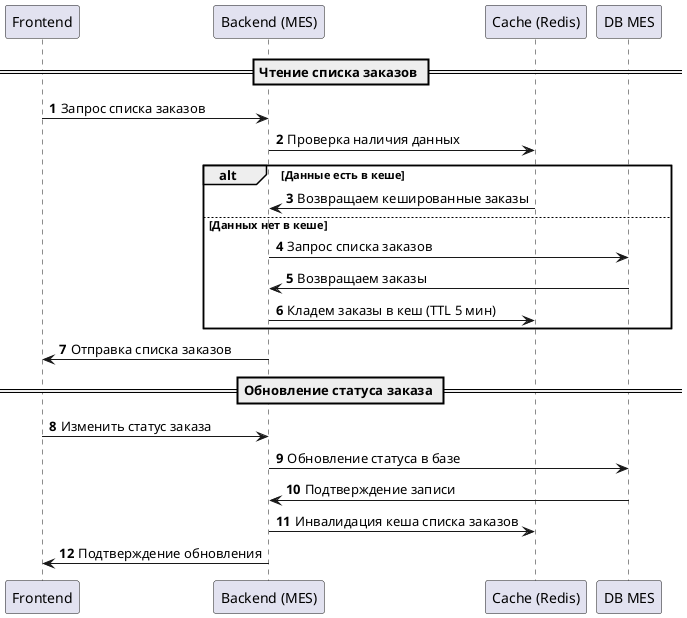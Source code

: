 @startuml
autonumber

participant "Frontend" as FE
participant "Backend (MES)" as BE
participant "Cache (Redis)" as Cache
participant "DB MES" as DB

== Чтение списка заказов ==
FE -> BE: Запрос списка заказов
BE -> Cache: Проверка наличия данных
alt Данные есть в кеше
    Cache -> BE: Возвращаем кешированные заказы
else Данных нет в кеше
    BE -> DB: Запрос списка заказов
    DB -> BE: Возвращаем заказы
    BE -> Cache: Кладем заказы в кеш (TTL 5 мин)
end
BE -> FE: Отправка списка заказов

== Обновление статуса заказа ==
FE -> BE: Изменить статус заказа
BE -> DB: Обновление статуса в базе
DB -> BE: Подтверждение записи
BE -> Cache: Инвалидация кеша списка заказов
BE -> FE: Подтверждение обновления

@enduml